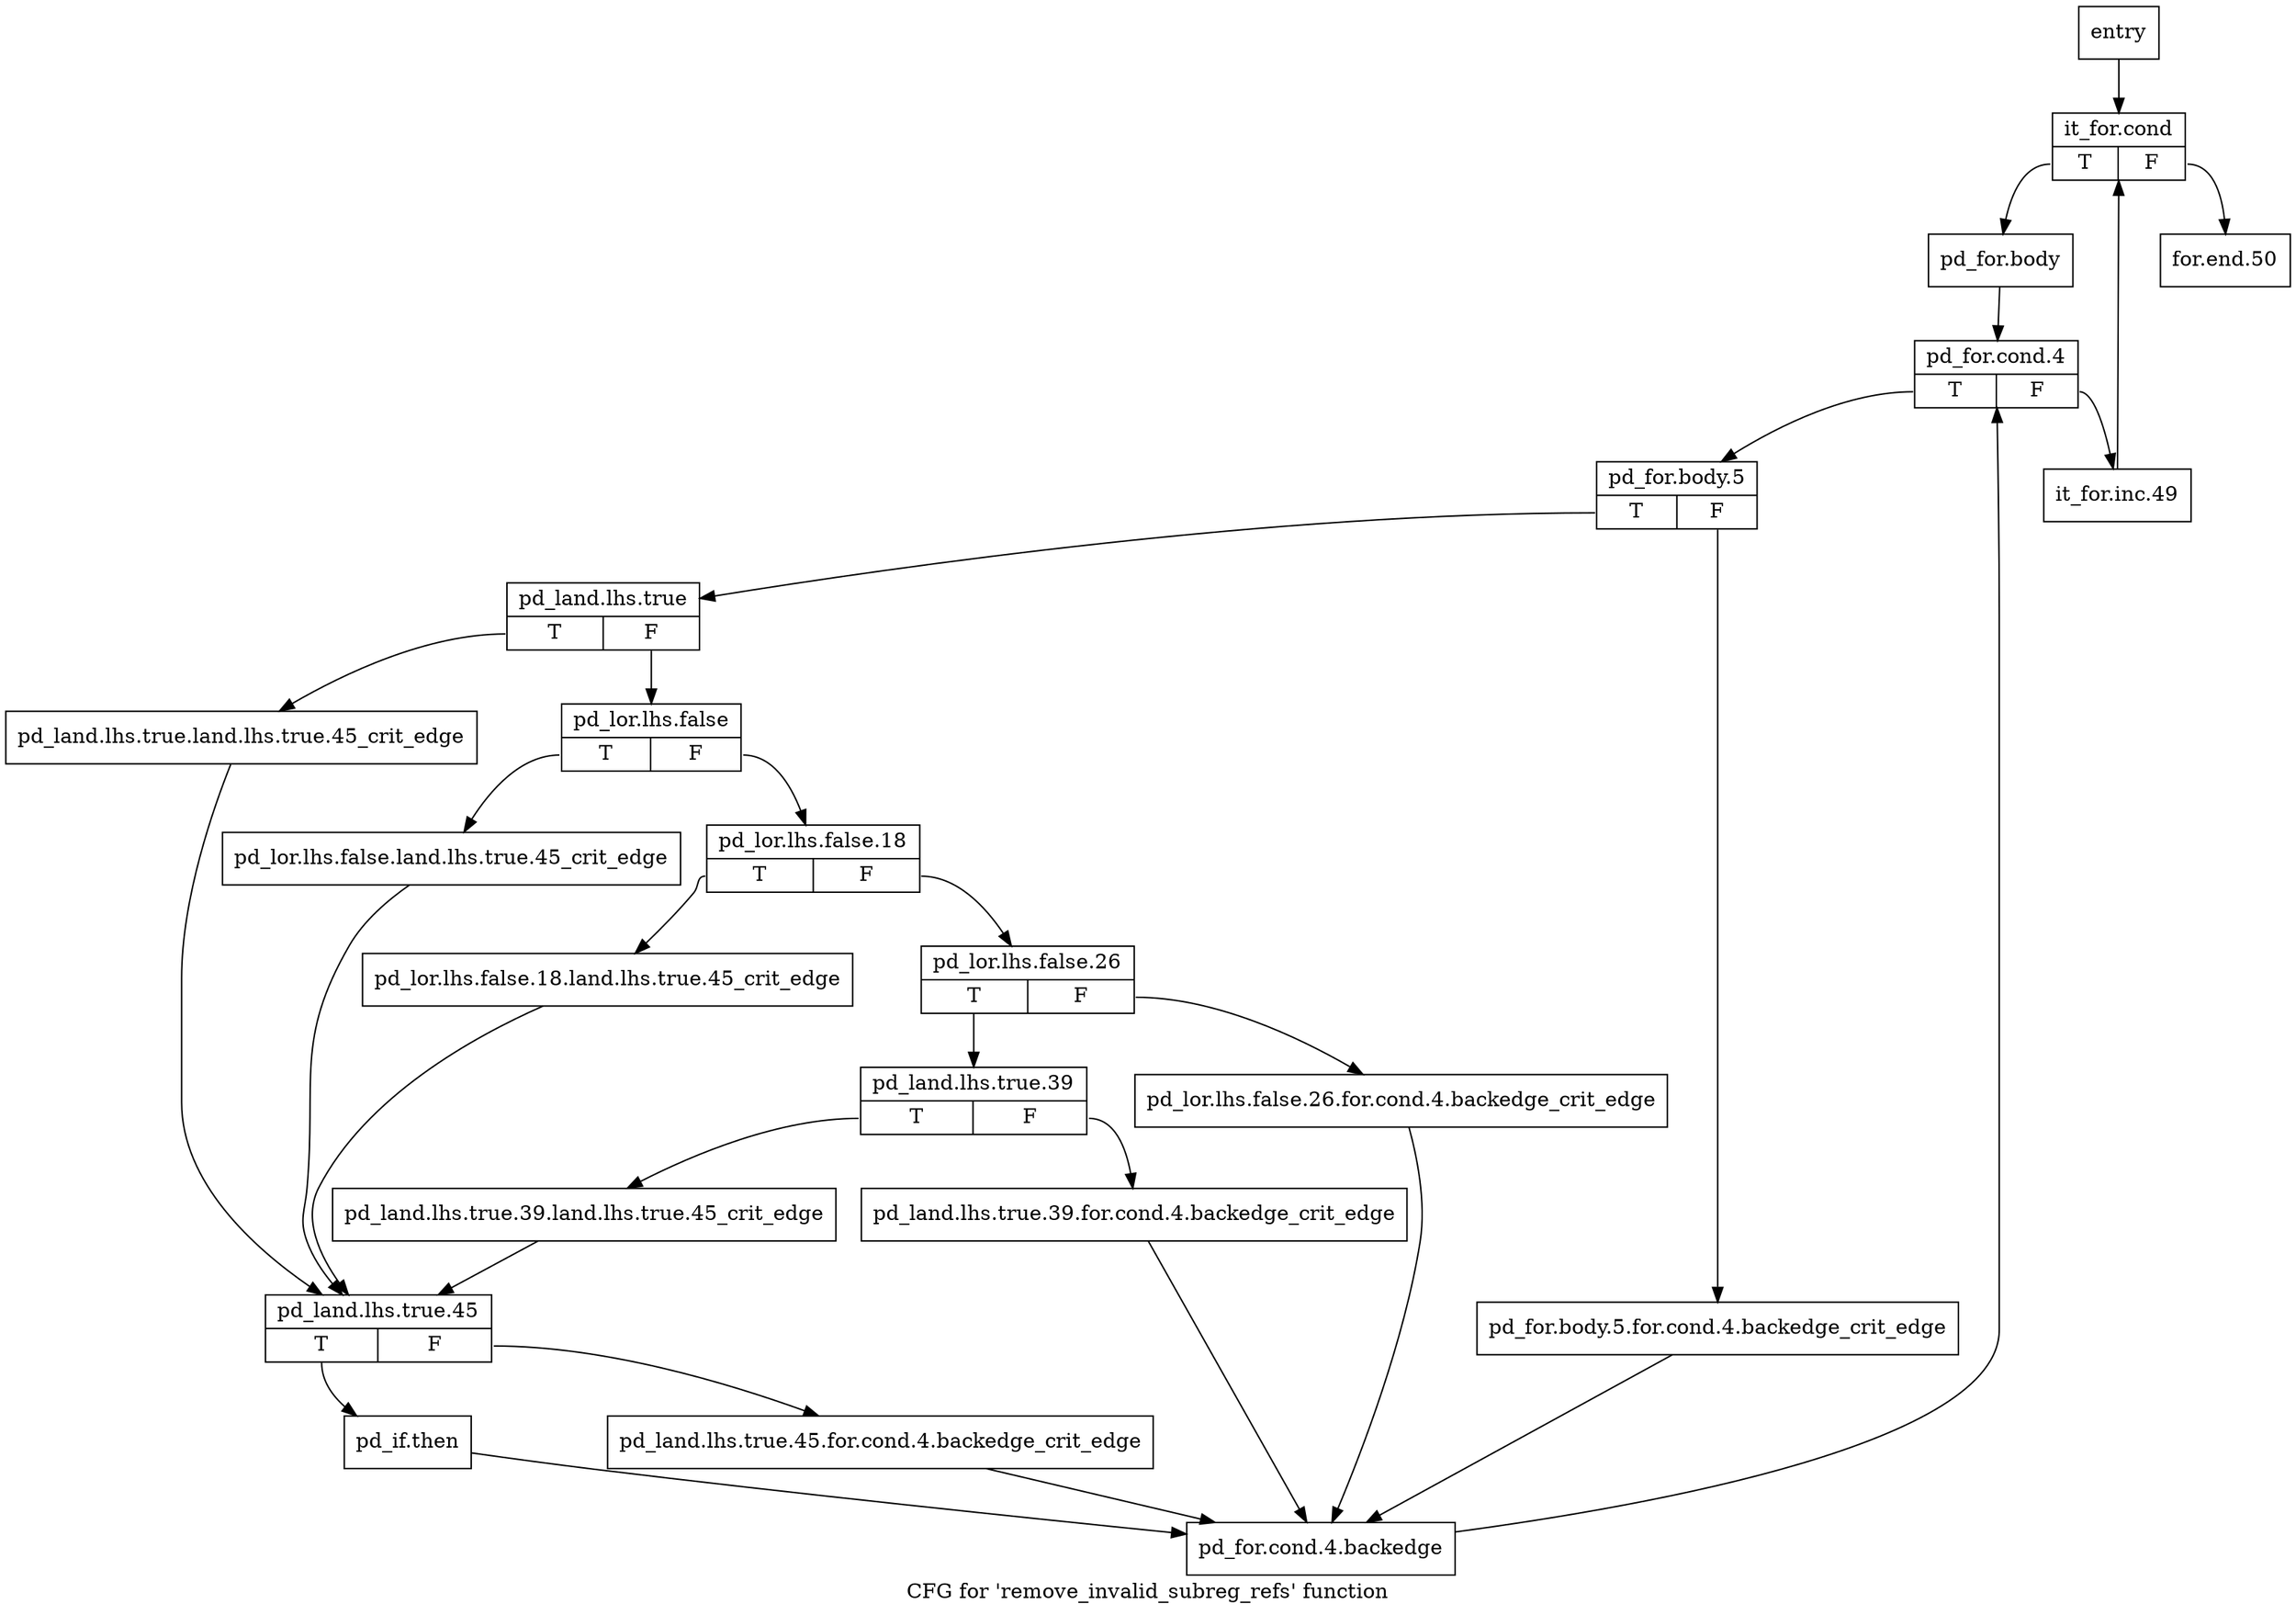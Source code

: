 digraph "CFG for 'remove_invalid_subreg_refs' function" {
	label="CFG for 'remove_invalid_subreg_refs' function";

	Node0x384cd30 [shape=record,label="{entry}"];
	Node0x384cd30 -> Node0x384cd80;
	Node0x384cd80 [shape=record,label="{it_for.cond|{<s0>T|<s1>F}}"];
	Node0x384cd80:s0 -> Node0x384cdd0;
	Node0x384cd80:s1 -> Node0x384d410;
	Node0x384cdd0 [shape=record,label="{pd_for.body}"];
	Node0x384cdd0 -> Node0x384ce20;
	Node0x384ce20 [shape=record,label="{pd_for.cond.4|{<s0>T|<s1>F}}"];
	Node0x384ce20:s0 -> Node0x384ce70;
	Node0x384ce20:s1 -> Node0x384d3c0;
	Node0x384ce70 [shape=record,label="{pd_for.body.5|{<s0>T|<s1>F}}"];
	Node0x384ce70:s0 -> Node0x384cf60;
	Node0x384ce70:s1 -> Node0x384cec0;
	Node0x384cec0 [shape=record,label="{pd_for.body.5.for.cond.4.backedge_crit_edge}"];
	Node0x384cec0 -> Node0x384cf10;
	Node0x384cf10 [shape=record,label="{pd_for.cond.4.backedge}"];
	Node0x384cf10 -> Node0x384ce20;
	Node0x384cf60 [shape=record,label="{pd_land.lhs.true|{<s0>T|<s1>F}}"];
	Node0x384cf60:s0 -> Node0x384cfb0;
	Node0x384cf60:s1 -> Node0x384d000;
	Node0x384cfb0 [shape=record,label="{pd_land.lhs.true.land.lhs.true.45_crit_edge}"];
	Node0x384cfb0 -> Node0x384d2d0;
	Node0x384d000 [shape=record,label="{pd_lor.lhs.false|{<s0>T|<s1>F}}"];
	Node0x384d000:s0 -> Node0x384d050;
	Node0x384d000:s1 -> Node0x384d0a0;
	Node0x384d050 [shape=record,label="{pd_lor.lhs.false.land.lhs.true.45_crit_edge}"];
	Node0x384d050 -> Node0x384d2d0;
	Node0x384d0a0 [shape=record,label="{pd_lor.lhs.false.18|{<s0>T|<s1>F}}"];
	Node0x384d0a0:s0 -> Node0x384d0f0;
	Node0x384d0a0:s1 -> Node0x384d140;
	Node0x384d0f0 [shape=record,label="{pd_lor.lhs.false.18.land.lhs.true.45_crit_edge}"];
	Node0x384d0f0 -> Node0x384d2d0;
	Node0x384d140 [shape=record,label="{pd_lor.lhs.false.26|{<s0>T|<s1>F}}"];
	Node0x384d140:s0 -> Node0x384d1e0;
	Node0x384d140:s1 -> Node0x384d190;
	Node0x384d190 [shape=record,label="{pd_lor.lhs.false.26.for.cond.4.backedge_crit_edge}"];
	Node0x384d190 -> Node0x384cf10;
	Node0x384d1e0 [shape=record,label="{pd_land.lhs.true.39|{<s0>T|<s1>F}}"];
	Node0x384d1e0:s0 -> Node0x384d280;
	Node0x384d1e0:s1 -> Node0x384d230;
	Node0x384d230 [shape=record,label="{pd_land.lhs.true.39.for.cond.4.backedge_crit_edge}"];
	Node0x384d230 -> Node0x384cf10;
	Node0x384d280 [shape=record,label="{pd_land.lhs.true.39.land.lhs.true.45_crit_edge}"];
	Node0x384d280 -> Node0x384d2d0;
	Node0x384d2d0 [shape=record,label="{pd_land.lhs.true.45|{<s0>T|<s1>F}}"];
	Node0x384d2d0:s0 -> Node0x384d370;
	Node0x384d2d0:s1 -> Node0x384d320;
	Node0x384d320 [shape=record,label="{pd_land.lhs.true.45.for.cond.4.backedge_crit_edge}"];
	Node0x384d320 -> Node0x384cf10;
	Node0x384d370 [shape=record,label="{pd_if.then}"];
	Node0x384d370 -> Node0x384cf10;
	Node0x384d3c0 [shape=record,label="{it_for.inc.49}"];
	Node0x384d3c0 -> Node0x384cd80;
	Node0x384d410 [shape=record,label="{for.end.50}"];
}
